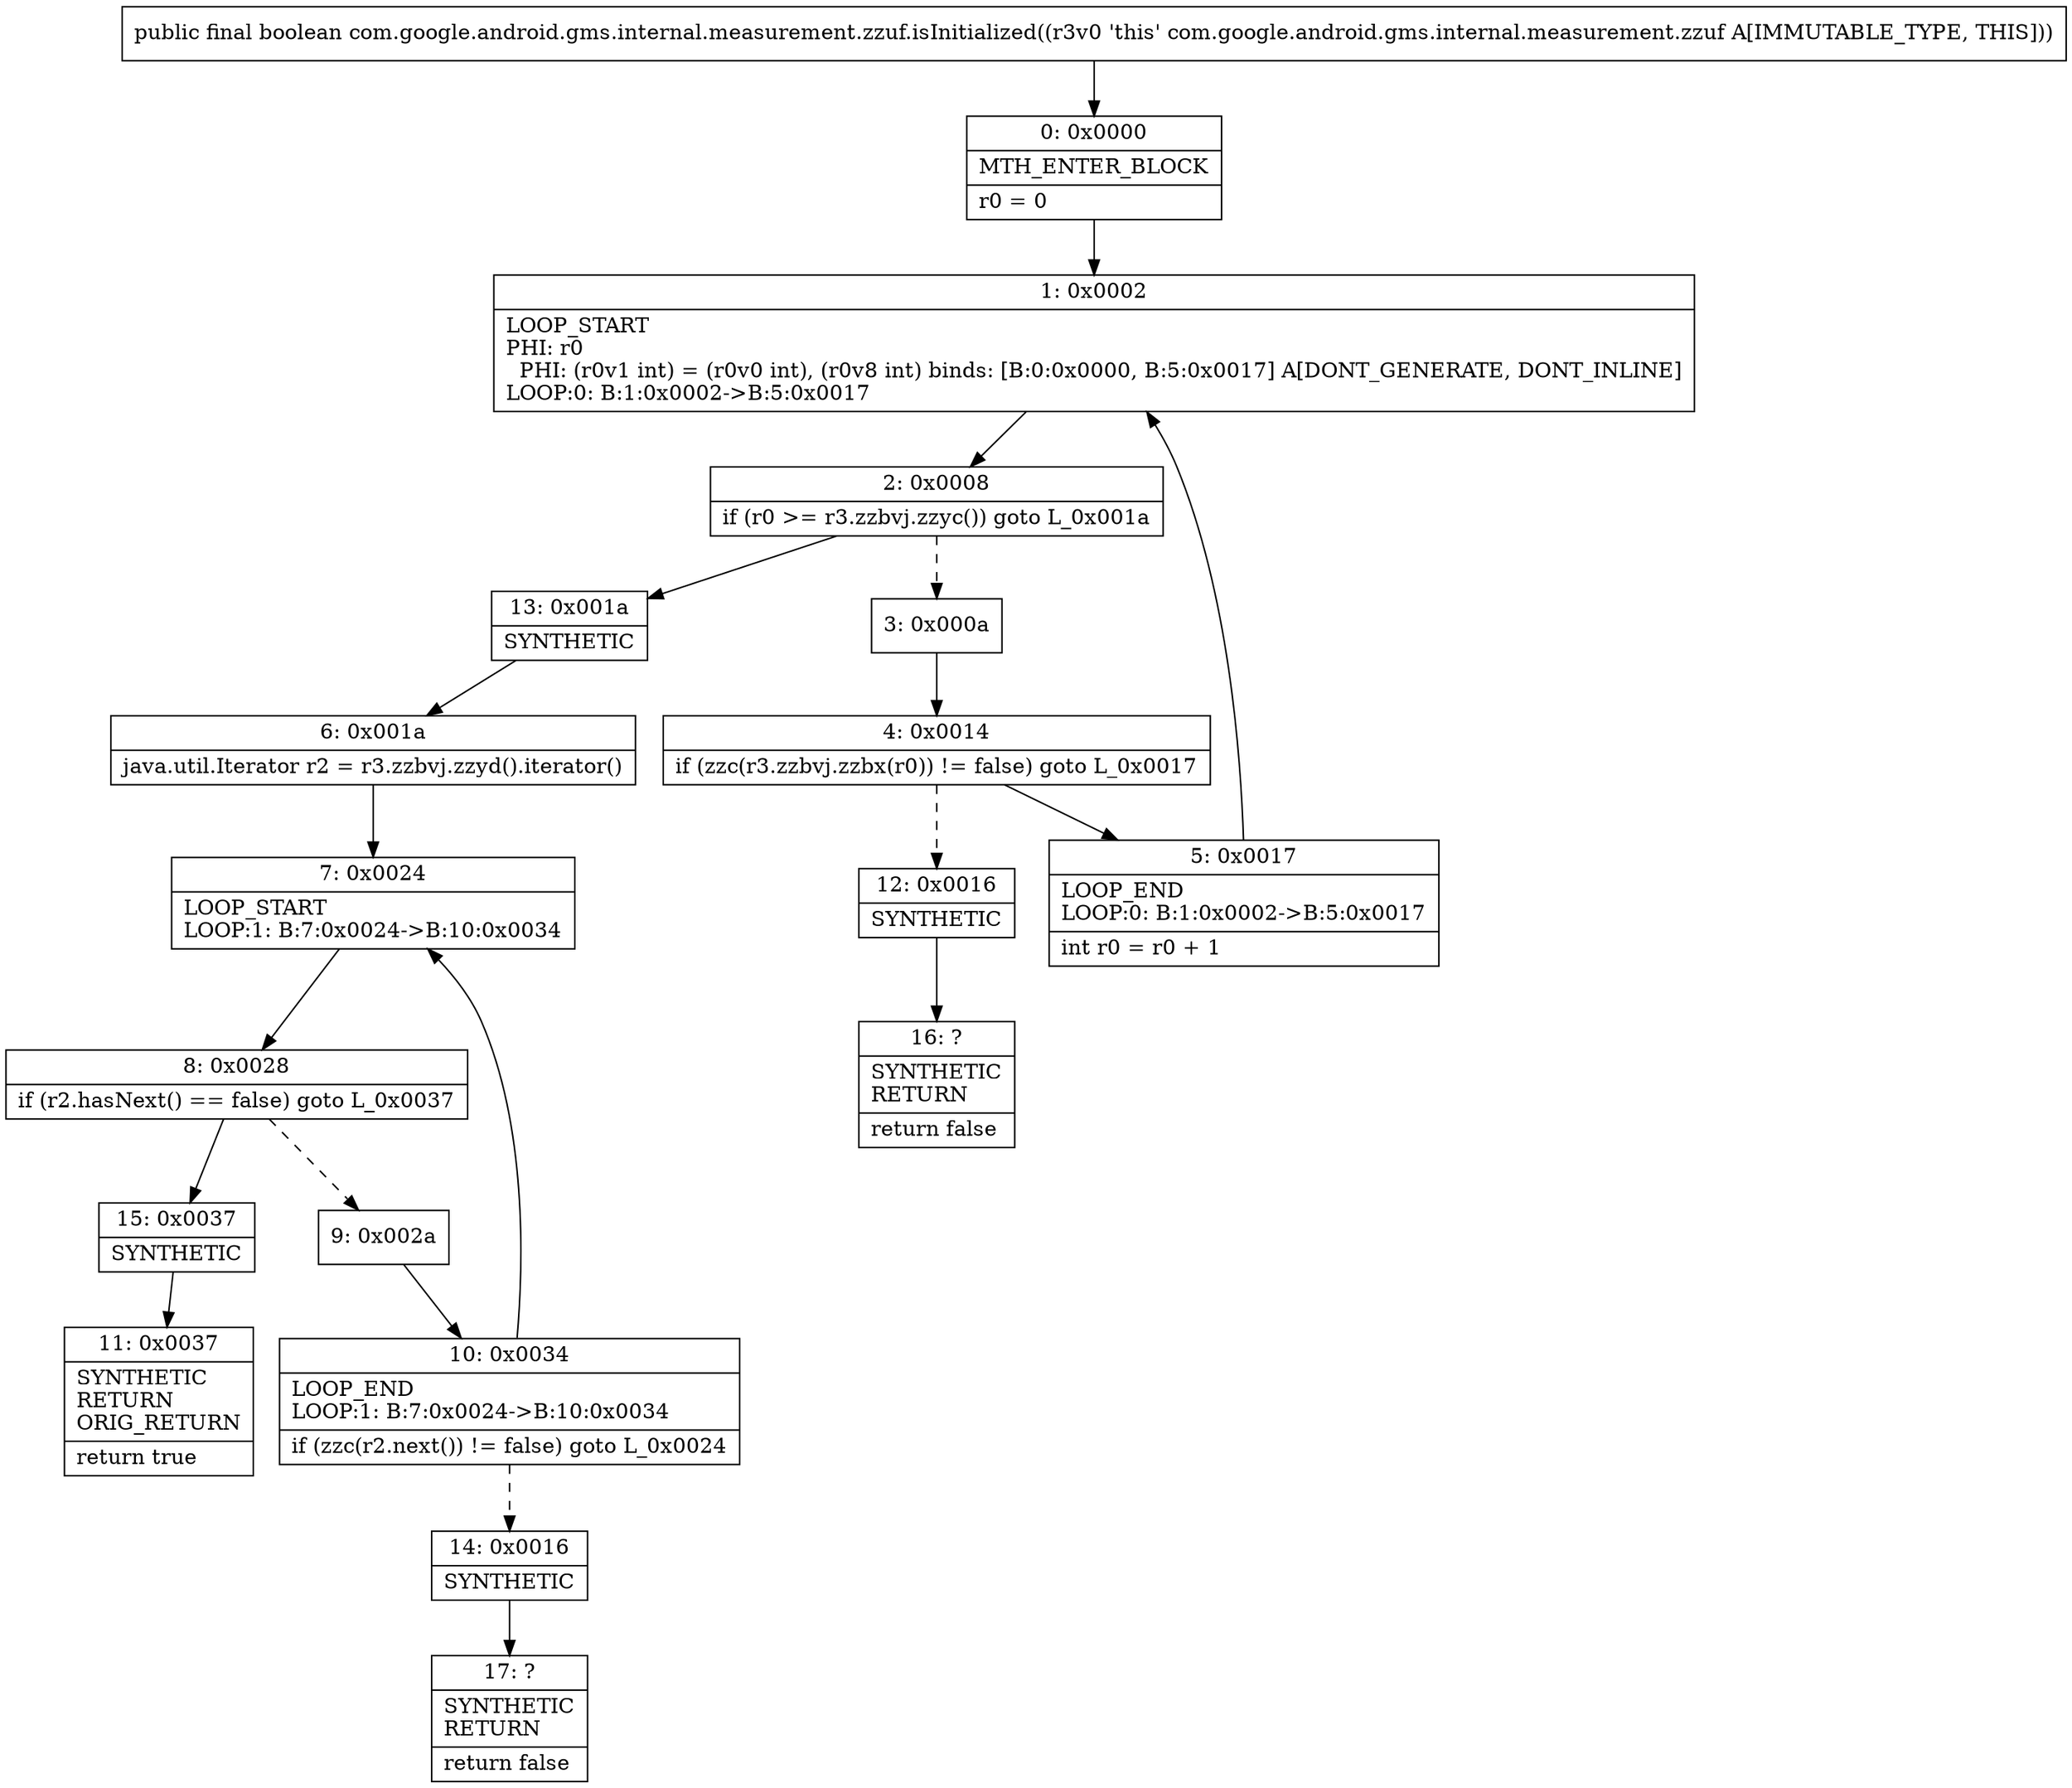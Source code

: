 digraph "CFG forcom.google.android.gms.internal.measurement.zzuf.isInitialized()Z" {
Node_0 [shape=record,label="{0\:\ 0x0000|MTH_ENTER_BLOCK\l|r0 = 0\l}"];
Node_1 [shape=record,label="{1\:\ 0x0002|LOOP_START\lPHI: r0 \l  PHI: (r0v1 int) = (r0v0 int), (r0v8 int) binds: [B:0:0x0000, B:5:0x0017] A[DONT_GENERATE, DONT_INLINE]\lLOOP:0: B:1:0x0002\-\>B:5:0x0017\l}"];
Node_2 [shape=record,label="{2\:\ 0x0008|if (r0 \>= r3.zzbvj.zzyc()) goto L_0x001a\l}"];
Node_3 [shape=record,label="{3\:\ 0x000a}"];
Node_4 [shape=record,label="{4\:\ 0x0014|if (zzc(r3.zzbvj.zzbx(r0)) != false) goto L_0x0017\l}"];
Node_5 [shape=record,label="{5\:\ 0x0017|LOOP_END\lLOOP:0: B:1:0x0002\-\>B:5:0x0017\l|int r0 = r0 + 1\l}"];
Node_6 [shape=record,label="{6\:\ 0x001a|java.util.Iterator r2 = r3.zzbvj.zzyd().iterator()\l}"];
Node_7 [shape=record,label="{7\:\ 0x0024|LOOP_START\lLOOP:1: B:7:0x0024\-\>B:10:0x0034\l}"];
Node_8 [shape=record,label="{8\:\ 0x0028|if (r2.hasNext() == false) goto L_0x0037\l}"];
Node_9 [shape=record,label="{9\:\ 0x002a}"];
Node_10 [shape=record,label="{10\:\ 0x0034|LOOP_END\lLOOP:1: B:7:0x0024\-\>B:10:0x0034\l|if (zzc(r2.next()) != false) goto L_0x0024\l}"];
Node_11 [shape=record,label="{11\:\ 0x0037|SYNTHETIC\lRETURN\lORIG_RETURN\l|return true\l}"];
Node_12 [shape=record,label="{12\:\ 0x0016|SYNTHETIC\l}"];
Node_13 [shape=record,label="{13\:\ 0x001a|SYNTHETIC\l}"];
Node_14 [shape=record,label="{14\:\ 0x0016|SYNTHETIC\l}"];
Node_15 [shape=record,label="{15\:\ 0x0037|SYNTHETIC\l}"];
Node_16 [shape=record,label="{16\:\ ?|SYNTHETIC\lRETURN\l|return false\l}"];
Node_17 [shape=record,label="{17\:\ ?|SYNTHETIC\lRETURN\l|return false\l}"];
MethodNode[shape=record,label="{public final boolean com.google.android.gms.internal.measurement.zzuf.isInitialized((r3v0 'this' com.google.android.gms.internal.measurement.zzuf A[IMMUTABLE_TYPE, THIS])) }"];
MethodNode -> Node_0;
Node_0 -> Node_1;
Node_1 -> Node_2;
Node_2 -> Node_3[style=dashed];
Node_2 -> Node_13;
Node_3 -> Node_4;
Node_4 -> Node_5;
Node_4 -> Node_12[style=dashed];
Node_5 -> Node_1;
Node_6 -> Node_7;
Node_7 -> Node_8;
Node_8 -> Node_9[style=dashed];
Node_8 -> Node_15;
Node_9 -> Node_10;
Node_10 -> Node_7;
Node_10 -> Node_14[style=dashed];
Node_12 -> Node_16;
Node_13 -> Node_6;
Node_14 -> Node_17;
Node_15 -> Node_11;
}

